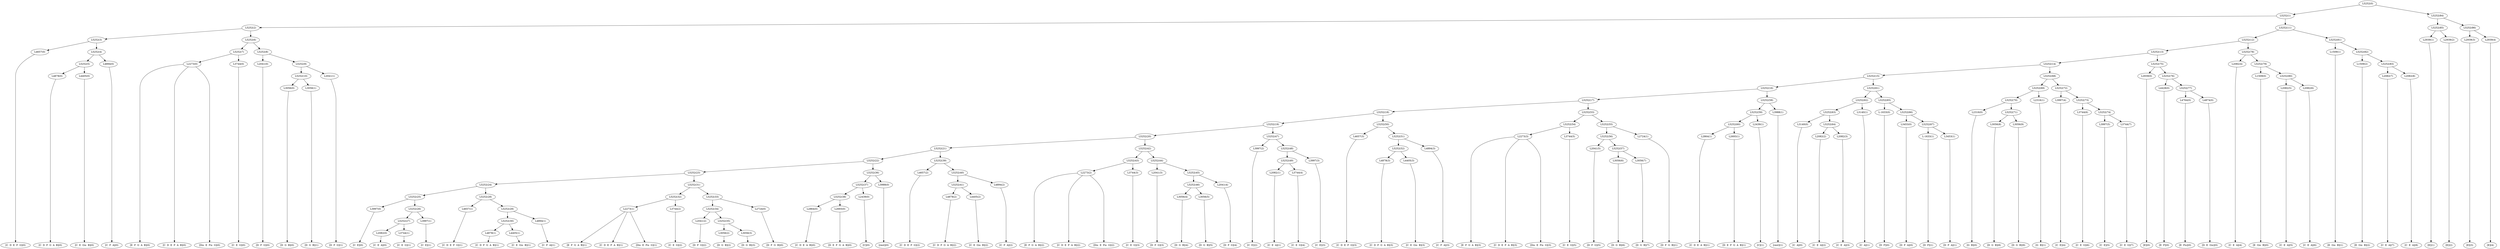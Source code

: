 digraph sample{
"L4657(0)"->"[C  D  E  F  G](0)"
"L4878(0)"->"[C  D  F  G  A  B](0)"
"L4405(0)"->"[C  E  Gis  B](0)"
"L5252(5)"->"L4878(0)"
"L5252(5)"->"L4405(0)"
"L4894(0)"->"[C  F  A](0)"
"L5252(4)"->"L5252(5)"
"L5252(4)"->"L4894(0)"
"L5252(3)"->"L4657(0)"
"L5252(3)"->"L5252(4)"
"L2273(0)"->"[E  F  G  A  B](0)"
"L2273(0)"->"[C  D  E  F  A  B](0)"
"L2273(0)"->"[Dis  E  Fis  G](0)"
"L3744(0)"->"[C  E  G](0)"
"L5252(7)"->"L2273(0)"
"L5252(7)"->"L3744(0)"
"L2041(0)"->"[D  F  G](0)"
"L3056(0)"->"[D  G  B](0)"
"L3056(1)"->"[D  G  B](1)"
"L5252(10)"->"L3056(0)"
"L5252(10)"->"L3056(1)"
"L2041(1)"->"[D  F  G](1)"
"L5252(9)"->"L5252(10)"
"L5252(9)"->"L2041(1)"
"L5252(8)"->"L2041(0)"
"L5252(8)"->"L5252(9)"
"L5252(6)"->"L5252(7)"
"L5252(6)"->"L5252(8)"
"L5252(2)"->"L5252(3)"
"L5252(2)"->"L5252(6)"
"L3997(0)"->"[C  E](0)"
"L2082(0)"->"[C  E  A](0)"
"L3744(1)"->"[C  E  G](1)"
"L5252(27)"->"L2082(0)"
"L5252(27)"->"L3744(1)"
"L3997(1)"->"[C  E](1)"
"L5252(26)"->"L5252(27)"
"L5252(26)"->"L3997(1)"
"L5252(25)"->"L3997(0)"
"L5252(25)"->"L5252(26)"
"L4657(1)"->"[C  D  E  F  G](1)"
"L4878(1)"->"[C  D  F  G  A  B](1)"
"L4405(1)"->"[C  E  Gis  B](1)"
"L5252(30)"->"L4878(1)"
"L5252(30)"->"L4405(1)"
"L4894(1)"->"[C  F  A](1)"
"L5252(29)"->"L5252(30)"
"L5252(29)"->"L4894(1)"
"L5252(28)"->"L4657(1)"
"L5252(28)"->"L5252(29)"
"L5252(24)"->"L5252(25)"
"L5252(24)"->"L5252(28)"
"L2273(1)"->"[E  F  G  A  B](1)"
"L2273(1)"->"[C  D  E  F  A  B](1)"
"L2273(1)"->"[Dis  E  Fis  G](1)"
"L3744(2)"->"[C  E  G](2)"
"L5252(32)"->"L2273(1)"
"L5252(32)"->"L3744(2)"
"L2041(2)"->"[D  F  G](2)"
"L3056(2)"->"[D  G  B](2)"
"L3056(3)"->"[D  G  B](3)"
"L5252(35)"->"L3056(2)"
"L5252(35)"->"L3056(3)"
"L5252(34)"->"L2041(2)"
"L5252(34)"->"L5252(35)"
"L2724(0)"->"[D  F  G  B](0)"
"L5252(33)"->"L5252(34)"
"L5252(33)"->"L2724(0)"
"L5252(31)"->"L5252(32)"
"L5252(31)"->"L5252(33)"
"L5252(23)"->"L5252(24)"
"L5252(23)"->"L5252(31)"
"L2864(0)"->"[C  D  E  A  B](0)"
"L2693(0)"->"[D  E  F  G  A  B](0)"
"L5252(38)"->"L2864(0)"
"L5252(38)"->"L2693(0)"
"L2439(0)"->"[C](0)"
"L5252(37)"->"L5252(38)"
"L5252(37)"->"L2439(0)"
"L3988(0)"->"[rest](0)"
"L5252(36)"->"L5252(37)"
"L5252(36)"->"L3988(0)"
"L5252(22)"->"L5252(23)"
"L5252(22)"->"L5252(36)"
"L4657(2)"->"[C  D  E  F  G](2)"
"L4878(2)"->"[C  D  F  G  A  B](2)"
"L4405(2)"->"[C  E  Gis  B](2)"
"L5252(41)"->"L4878(2)"
"L5252(41)"->"L4405(2)"
"L4894(2)"->"[C  F  A](2)"
"L5252(40)"->"L5252(41)"
"L5252(40)"->"L4894(2)"
"L5252(39)"->"L4657(2)"
"L5252(39)"->"L5252(40)"
"L5252(21)"->"L5252(22)"
"L5252(21)"->"L5252(39)"
"L2273(2)"->"[E  F  G  A  B](2)"
"L2273(2)"->"[C  D  E  F  A  B](2)"
"L2273(2)"->"[Dis  E  Fis  G](2)"
"L3744(3)"->"[C  E  G](3)"
"L5252(43)"->"L2273(2)"
"L5252(43)"->"L3744(3)"
"L2041(3)"->"[D  F  G](3)"
"L3056(4)"->"[D  G  B](4)"
"L3056(5)"->"[D  G  B](5)"
"L5252(46)"->"L3056(4)"
"L5252(46)"->"L3056(5)"
"L2041(4)"->"[D  F  G](4)"
"L5252(45)"->"L5252(46)"
"L5252(45)"->"L2041(4)"
"L5252(44)"->"L2041(3)"
"L5252(44)"->"L5252(45)"
"L5252(42)"->"L5252(43)"
"L5252(42)"->"L5252(44)"
"L5252(20)"->"L5252(21)"
"L5252(20)"->"L5252(42)"
"L3997(2)"->"[C  E](2)"
"L2082(1)"->"[C  E  A](1)"
"L3744(4)"->"[C  E  G](4)"
"L5252(49)"->"L2082(1)"
"L5252(49)"->"L3744(4)"
"L3997(3)"->"[C  E](3)"
"L5252(48)"->"L5252(49)"
"L5252(48)"->"L3997(3)"
"L5252(47)"->"L3997(2)"
"L5252(47)"->"L5252(48)"
"L5252(19)"->"L5252(20)"
"L5252(19)"->"L5252(47)"
"L4657(3)"->"[C  D  E  F  G](3)"
"L4878(3)"->"[C  D  F  G  A  B](3)"
"L4405(3)"->"[C  E  Gis  B](3)"
"L5252(52)"->"L4878(3)"
"L5252(52)"->"L4405(3)"
"L4894(3)"->"[C  F  A](3)"
"L5252(51)"->"L5252(52)"
"L5252(51)"->"L4894(3)"
"L5252(50)"->"L4657(3)"
"L5252(50)"->"L5252(51)"
"L5252(18)"->"L5252(19)"
"L5252(18)"->"L5252(50)"
"L2273(3)"->"[E  F  G  A  B](3)"
"L2273(3)"->"[C  D  E  F  A  B](3)"
"L2273(3)"->"[Dis  E  Fis  G](3)"
"L3744(5)"->"[C  E  G](5)"
"L5252(54)"->"L2273(3)"
"L5252(54)"->"L3744(5)"
"L2041(5)"->"[D  F  G](5)"
"L3056(6)"->"[D  G  B](6)"
"L3056(7)"->"[D  G  B](7)"
"L5252(57)"->"L3056(6)"
"L5252(57)"->"L3056(7)"
"L5252(56)"->"L2041(5)"
"L5252(56)"->"L5252(57)"
"L2724(1)"->"[D  F  G  B](1)"
"L5252(55)"->"L5252(56)"
"L5252(55)"->"L2724(1)"
"L5252(53)"->"L5252(54)"
"L5252(53)"->"L5252(55)"
"L5252(17)"->"L5252(18)"
"L5252(17)"->"L5252(53)"
"L2864(1)"->"[C  D  E  A  B](1)"
"L2693(1)"->"[D  E  F  G  A  B](1)"
"L5252(60)"->"L2864(1)"
"L5252(60)"->"L2693(1)"
"L2439(1)"->"[C](1)"
"L5252(59)"->"L5252(60)"
"L5252(59)"->"L2439(1)"
"L3988(1)"->"[rest](1)"
"L5252(58)"->"L5252(59)"
"L5252(58)"->"L3988(1)"
"L5252(16)"->"L5252(17)"
"L5252(16)"->"L5252(58)"
"L3140(0)"->"[C  A](0)"
"L2082(2)"->"[C  E  A](2)"
"L2082(3)"->"[C  E  A](3)"
"L5252(64)"->"L2082(2)"
"L5252(64)"->"L2082(3)"
"L5252(63)"->"L3140(0)"
"L5252(63)"->"L5252(64)"
"L3140(1)"->"[C  A](1)"
"L5252(62)"->"L5252(63)"
"L5252(62)"->"L3140(1)"
"L-1633(0)"->"[D  F](0)"
"L3453(0)"->"[D  F  A](0)"
"L-1633(1)"->"[D  F](1)"
"L3453(1)"->"[D  F  A](1)"
"L5252(67)"->"L-1633(1)"
"L5252(67)"->"L3453(1)"
"L5252(66)"->"L3453(0)"
"L5252(66)"->"L5252(67)"
"L5252(65)"->"L-1633(0)"
"L5252(65)"->"L5252(66)"
"L5252(61)"->"L5252(62)"
"L5252(61)"->"L5252(65)"
"L5252(15)"->"L5252(16)"
"L5252(15)"->"L5252(61)"
"L2316(0)"->"[G  B](0)"
"L3056(8)"->"[D  G  B](8)"
"L3056(9)"->"[D  G  B](9)"
"L5252(71)"->"L3056(8)"
"L5252(71)"->"L3056(9)"
"L5252(70)"->"L2316(0)"
"L5252(70)"->"L5252(71)"
"L2316(1)"->"[G  B](1)"
"L5252(69)"->"L5252(70)"
"L5252(69)"->"L2316(1)"
"L3997(4)"->"[C  E](4)"
"L3744(6)"->"[C  E  G](6)"
"L3997(5)"->"[C  E](5)"
"L3744(7)"->"[C  E  G](7)"
"L5252(74)"->"L3997(5)"
"L5252(74)"->"L3744(7)"
"L5252(73)"->"L3744(6)"
"L5252(73)"->"L5252(74)"
"L5252(72)"->"L3997(4)"
"L5252(72)"->"L5252(73)"
"L5252(68)"->"L5252(69)"
"L5252(68)"->"L5252(72)"
"L5252(14)"->"L5252(15)"
"L5252(14)"->"L5252(68)"
"L2939(0)"->"[E](0)"
"L4428(0)"->"[E  F](0)"
"L4764(0)"->"[E  Fis](0)"
"L4874(0)"->"[D  E  Gis](0)"
"L5252(77)"->"L4764(0)"
"L5252(77)"->"L4874(0)"
"L5252(76)"->"L4428(0)"
"L5252(76)"->"L5252(77)"
"L5252(75)"->"L2939(0)"
"L5252(75)"->"L5252(76)"
"L5252(13)"->"L5252(14)"
"L5252(13)"->"L5252(75)"
"L2082(4)"->"[C  E  A](4)"
"L1509(0)"->"[E  Gis  B](0)"
"L2082(5)"->"[C  E  A](5)"
"L2082(6)"->"[C  E  A](6)"
"L5252(80)"->"L2082(5)"
"L5252(80)"->"L2082(6)"
"L5252(79)"->"L1509(0)"
"L5252(79)"->"L5252(80)"
"L5252(78)"->"L2082(4)"
"L5252(78)"->"L5252(79)"
"L5252(12)"->"L5252(13)"
"L5252(12)"->"L5252(78)"
"L1509(1)"->"[E  Gis  B](1)"
"L1509(2)"->"[E  Gis  B](2)"
"L2082(7)"->"[C  E  A](7)"
"L2082(8)"->"[C  E  A](8)"
"L5252(83)"->"L2082(7)"
"L5252(83)"->"L2082(8)"
"L5252(82)"->"L1509(2)"
"L5252(82)"->"L5252(83)"
"L5252(81)"->"L1509(1)"
"L5252(81)"->"L5252(82)"
"L5252(11)"->"L5252(12)"
"L5252(11)"->"L5252(81)"
"L5252(1)"->"L5252(2)"
"L5252(1)"->"L5252(11)"
"L2939(1)"->"[E](1)"
"L2939(2)"->"[E](2)"
"L5252(85)"->"L2939(1)"
"L5252(85)"->"L2939(2)"
"L2939(3)"->"[E](3)"
"L2939(4)"->"[E](4)"
"L5252(86)"->"L2939(3)"
"L5252(86)"->"L2939(4)"
"L5252(84)"->"L5252(85)"
"L5252(84)"->"L5252(86)"
"L5252(0)"->"L5252(1)"
"L5252(0)"->"L5252(84)"
{rank = min; "L5252(0)"}
{rank = same; "L5252(1)"; "L5252(84)";}
{rank = same; "L5252(2)"; "L5252(11)"; "L5252(85)"; "L5252(86)";}
{rank = same; "L5252(3)"; "L5252(6)"; "L5252(12)"; "L5252(81)"; "L2939(1)"; "L2939(2)"; "L2939(3)"; "L2939(4)";}
{rank = same; "L4657(0)"; "L5252(4)"; "L5252(7)"; "L5252(8)"; "L5252(13)"; "L5252(78)"; "L1509(1)"; "L5252(82)";}
{rank = same; "L5252(5)"; "L4894(0)"; "L2273(0)"; "L3744(0)"; "L2041(0)"; "L5252(9)"; "L5252(14)"; "L5252(75)"; "L2082(4)"; "L5252(79)"; "L1509(2)"; "L5252(83)";}
{rank = same; "L4878(0)"; "L4405(0)"; "L5252(10)"; "L2041(1)"; "L5252(15)"; "L5252(68)"; "L2939(0)"; "L5252(76)"; "L1509(0)"; "L5252(80)"; "L2082(7)"; "L2082(8)";}
{rank = same; "L3056(0)"; "L3056(1)"; "L5252(16)"; "L5252(61)"; "L5252(69)"; "L5252(72)"; "L4428(0)"; "L5252(77)"; "L2082(5)"; "L2082(6)";}
{rank = same; "L5252(17)"; "L5252(58)"; "L5252(62)"; "L5252(65)"; "L5252(70)"; "L2316(1)"; "L3997(4)"; "L5252(73)"; "L4764(0)"; "L4874(0)";}
{rank = same; "L5252(18)"; "L5252(53)"; "L5252(59)"; "L3988(1)"; "L5252(63)"; "L3140(1)"; "L-1633(0)"; "L5252(66)"; "L2316(0)"; "L5252(71)"; "L3744(6)"; "L5252(74)";}
{rank = same; "L5252(19)"; "L5252(50)"; "L5252(54)"; "L5252(55)"; "L5252(60)"; "L2439(1)"; "L3140(0)"; "L5252(64)"; "L3453(0)"; "L5252(67)"; "L3056(8)"; "L3056(9)"; "L3997(5)"; "L3744(7)";}
{rank = same; "L5252(20)"; "L5252(47)"; "L4657(3)"; "L5252(51)"; "L2273(3)"; "L3744(5)"; "L5252(56)"; "L2724(1)"; "L2864(1)"; "L2693(1)"; "L2082(2)"; "L2082(3)"; "L-1633(1)"; "L3453(1)";}
{rank = same; "L5252(21)"; "L5252(42)"; "L3997(2)"; "L5252(48)"; "L5252(52)"; "L4894(3)"; "L2041(5)"; "L5252(57)";}
{rank = same; "L5252(22)"; "L5252(39)"; "L5252(43)"; "L5252(44)"; "L5252(49)"; "L3997(3)"; "L4878(3)"; "L4405(3)"; "L3056(6)"; "L3056(7)";}
{rank = same; "L5252(23)"; "L5252(36)"; "L4657(2)"; "L5252(40)"; "L2273(2)"; "L3744(3)"; "L2041(3)"; "L5252(45)"; "L2082(1)"; "L3744(4)";}
{rank = same; "L5252(24)"; "L5252(31)"; "L5252(37)"; "L3988(0)"; "L5252(41)"; "L4894(2)"; "L5252(46)"; "L2041(4)";}
{rank = same; "L5252(25)"; "L5252(28)"; "L5252(32)"; "L5252(33)"; "L5252(38)"; "L2439(0)"; "L4878(2)"; "L4405(2)"; "L3056(4)"; "L3056(5)";}
{rank = same; "L3997(0)"; "L5252(26)"; "L4657(1)"; "L5252(29)"; "L2273(1)"; "L3744(2)"; "L5252(34)"; "L2724(0)"; "L2864(0)"; "L2693(0)";}
{rank = same; "L5252(27)"; "L3997(1)"; "L5252(30)"; "L4894(1)"; "L2041(2)"; "L5252(35)";}
{rank = same; "L2082(0)"; "L3744(1)"; "L4878(1)"; "L4405(1)"; "L3056(2)"; "L3056(3)";}
{rank = max; "[C  A](0)"; "[C  A](1)"; "[C  D  E  A  B](0)"; "[C  D  E  A  B](1)"; "[C  D  E  F  A  B](0)"; "[C  D  E  F  A  B](1)"; "[C  D  E  F  A  B](2)"; "[C  D  E  F  A  B](3)"; "[C  D  E  F  G](0)"; "[C  D  E  F  G](1)"; "[C  D  E  F  G](2)"; "[C  D  E  F  G](3)"; "[C  D  F  G  A  B](0)"; "[C  D  F  G  A  B](1)"; "[C  D  F  G  A  B](2)"; "[C  D  F  G  A  B](3)"; "[C  E  A](0)"; "[C  E  A](1)"; "[C  E  A](2)"; "[C  E  A](3)"; "[C  E  A](4)"; "[C  E  A](5)"; "[C  E  A](6)"; "[C  E  A](7)"; "[C  E  A](8)"; "[C  E  G](0)"; "[C  E  G](1)"; "[C  E  G](2)"; "[C  E  G](3)"; "[C  E  G](4)"; "[C  E  G](5)"; "[C  E  G](6)"; "[C  E  G](7)"; "[C  E  Gis  B](0)"; "[C  E  Gis  B](1)"; "[C  E  Gis  B](2)"; "[C  E  Gis  B](3)"; "[C  E](0)"; "[C  E](1)"; "[C  E](2)"; "[C  E](3)"; "[C  E](4)"; "[C  E](5)"; "[C  F  A](0)"; "[C  F  A](1)"; "[C  F  A](2)"; "[C  F  A](3)"; "[C](0)"; "[C](1)"; "[D  E  F  G  A  B](0)"; "[D  E  F  G  A  B](1)"; "[D  E  Gis](0)"; "[D  F  A](0)"; "[D  F  A](1)"; "[D  F  G  B](0)"; "[D  F  G  B](1)"; "[D  F  G](0)"; "[D  F  G](1)"; "[D  F  G](2)"; "[D  F  G](3)"; "[D  F  G](4)"; "[D  F  G](5)"; "[D  F](0)"; "[D  F](1)"; "[D  G  B](0)"; "[D  G  B](1)"; "[D  G  B](2)"; "[D  G  B](3)"; "[D  G  B](4)"; "[D  G  B](5)"; "[D  G  B](6)"; "[D  G  B](7)"; "[D  G  B](8)"; "[D  G  B](9)"; "[Dis  E  Fis  G](0)"; "[Dis  E  Fis  G](1)"; "[Dis  E  Fis  G](2)"; "[Dis  E  Fis  G](3)"; "[E  F  G  A  B](0)"; "[E  F  G  A  B](1)"; "[E  F  G  A  B](2)"; "[E  F  G  A  B](3)"; "[E  F](0)"; "[E  Fis](0)"; "[E  Gis  B](0)"; "[E  Gis  B](1)"; "[E  Gis  B](2)"; "[E](0)"; "[E](1)"; "[E](2)"; "[E](3)"; "[E](4)"; "[G  B](0)"; "[G  B](1)"; "[rest](0)"; "[rest](1)";}
}